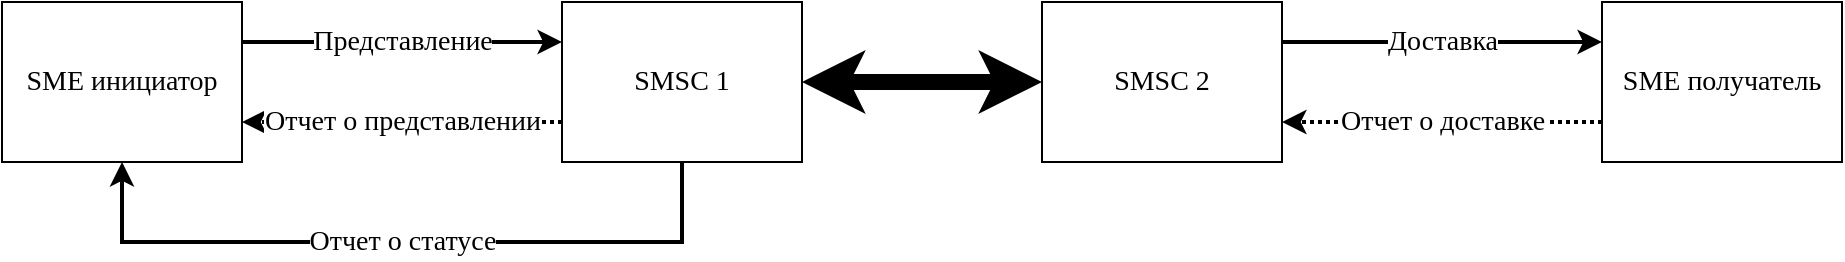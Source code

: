 <mxfile version="20.8.20" type="github">
  <diagram name="Страница 1" id="pPNkzoxF_6KexxTrnMeP">
    <mxGraphModel dx="1427" dy="710" grid="1" gridSize="10" guides="1" tooltips="1" connect="1" arrows="1" fold="1" page="1" pageScale="1" pageWidth="827" pageHeight="1169" math="0" shadow="0">
      <root>
        <mxCell id="0" />
        <mxCell id="1" parent="0" />
        <mxCell id="tuJj8xAgz_WQacHfPwsT-1" value="SME инициатор" style="rounded=0;whiteSpace=wrap;html=1;fontFamily=Times New Roman;fontSize=14;" parent="1" vertex="1">
          <mxGeometry y="40" width="120" height="80" as="geometry" />
        </mxCell>
        <mxCell id="tuJj8xAgz_WQacHfPwsT-7" value="Отчет о представлении" style="edgeStyle=orthogonalEdgeStyle;rounded=0;orthogonalLoop=1;jettySize=auto;html=1;exitX=0;exitY=0.75;exitDx=0;exitDy=0;entryX=1;entryY=0.75;entryDx=0;entryDy=0;strokeWidth=2;fontFamily=Times New Roman;fontSize=14;dashed=1;dashPattern=1 1;" parent="1" source="tuJj8xAgz_WQacHfPwsT-2" target="tuJj8xAgz_WQacHfPwsT-1" edge="1">
          <mxGeometry relative="1" as="geometry" />
        </mxCell>
        <mxCell id="tuJj8xAgz_WQacHfPwsT-9" value="Отчет о статусе" style="edgeStyle=orthogonalEdgeStyle;rounded=0;orthogonalLoop=1;jettySize=auto;html=1;exitX=0.5;exitY=1;exitDx=0;exitDy=0;entryX=0.5;entryY=1;entryDx=0;entryDy=0;strokeWidth=2;fontFamily=Times New Roman;fontSize=14;" parent="1" source="tuJj8xAgz_WQacHfPwsT-2" target="tuJj8xAgz_WQacHfPwsT-1" edge="1">
          <mxGeometry relative="1" as="geometry">
            <Array as="points">
              <mxPoint x="320" y="160" />
              <mxPoint x="100" y="160" />
            </Array>
          </mxGeometry>
        </mxCell>
        <mxCell id="tuJj8xAgz_WQacHfPwsT-2" value="SMSC 1" style="rounded=0;whiteSpace=wrap;html=1;fontFamily=Times New Roman;fontSize=14;" parent="1" vertex="1">
          <mxGeometry x="280" y="40" width="120" height="80" as="geometry" />
        </mxCell>
        <mxCell id="tuJj8xAgz_WQacHfPwsT-8" value="Отчет о доставке" style="edgeStyle=orthogonalEdgeStyle;rounded=0;orthogonalLoop=1;jettySize=auto;html=1;exitX=0;exitY=0.75;exitDx=0;exitDy=0;dashed=1;dashPattern=1 1;strokeWidth=2;fontFamily=Times New Roman;fontSize=14;" parent="1" source="tuJj8xAgz_WQacHfPwsT-3" edge="1">
          <mxGeometry relative="1" as="geometry">
            <mxPoint x="640" y="100" as="targetPoint" />
          </mxGeometry>
        </mxCell>
        <mxCell id="tuJj8xAgz_WQacHfPwsT-3" value="SME получатель" style="rounded=0;whiteSpace=wrap;html=1;fontFamily=Times New Roman;fontSize=14;" parent="1" vertex="1">
          <mxGeometry x="800" y="40" width="120" height="80" as="geometry" />
        </mxCell>
        <mxCell id="tuJj8xAgz_WQacHfPwsT-4" value="Представление" style="endArrow=classic;html=1;rounded=0;strokeWidth=2;fontFamily=Times New Roman;fontSize=14;exitX=1;exitY=0.25;exitDx=0;exitDy=0;entryX=0;entryY=0.25;entryDx=0;entryDy=0;" parent="1" source="tuJj8xAgz_WQacHfPwsT-1" target="tuJj8xAgz_WQacHfPwsT-2" edge="1">
          <mxGeometry width="50" height="50" relative="1" as="geometry">
            <mxPoint x="390" y="370" as="sourcePoint" />
            <mxPoint x="440" y="320" as="targetPoint" />
          </mxGeometry>
        </mxCell>
        <mxCell id="tuJj8xAgz_WQacHfPwsT-5" value="Доставка" style="endArrow=classic;html=1;rounded=0;strokeWidth=2;fontFamily=Times New Roman;fontSize=14;entryX=0;entryY=0.25;entryDx=0;entryDy=0;" parent="1" target="tuJj8xAgz_WQacHfPwsT-3" edge="1">
          <mxGeometry width="50" height="50" relative="1" as="geometry">
            <mxPoint x="640" y="60" as="sourcePoint" />
            <mxPoint x="600" y="320" as="targetPoint" />
          </mxGeometry>
        </mxCell>
        <mxCell id="eSYYqbEM3OUNdPRWuma3-1" value="SMSC 2" style="rounded=0;whiteSpace=wrap;html=1;fontFamily=Times New Roman;fontSize=14;" vertex="1" parent="1">
          <mxGeometry x="520" y="40" width="120" height="80" as="geometry" />
        </mxCell>
        <mxCell id="eSYYqbEM3OUNdPRWuma3-2" value="" style="endArrow=classic;startArrow=classic;html=1;rounded=0;entryX=0;entryY=0.5;entryDx=0;entryDy=0;exitX=1;exitY=0.5;exitDx=0;exitDy=0;strokeWidth=8;" edge="1" parent="1" source="tuJj8xAgz_WQacHfPwsT-2" target="eSYYqbEM3OUNdPRWuma3-1">
          <mxGeometry width="50" height="50" relative="1" as="geometry">
            <mxPoint x="390" y="390" as="sourcePoint" />
            <mxPoint x="440" y="340" as="targetPoint" />
          </mxGeometry>
        </mxCell>
      </root>
    </mxGraphModel>
  </diagram>
</mxfile>
